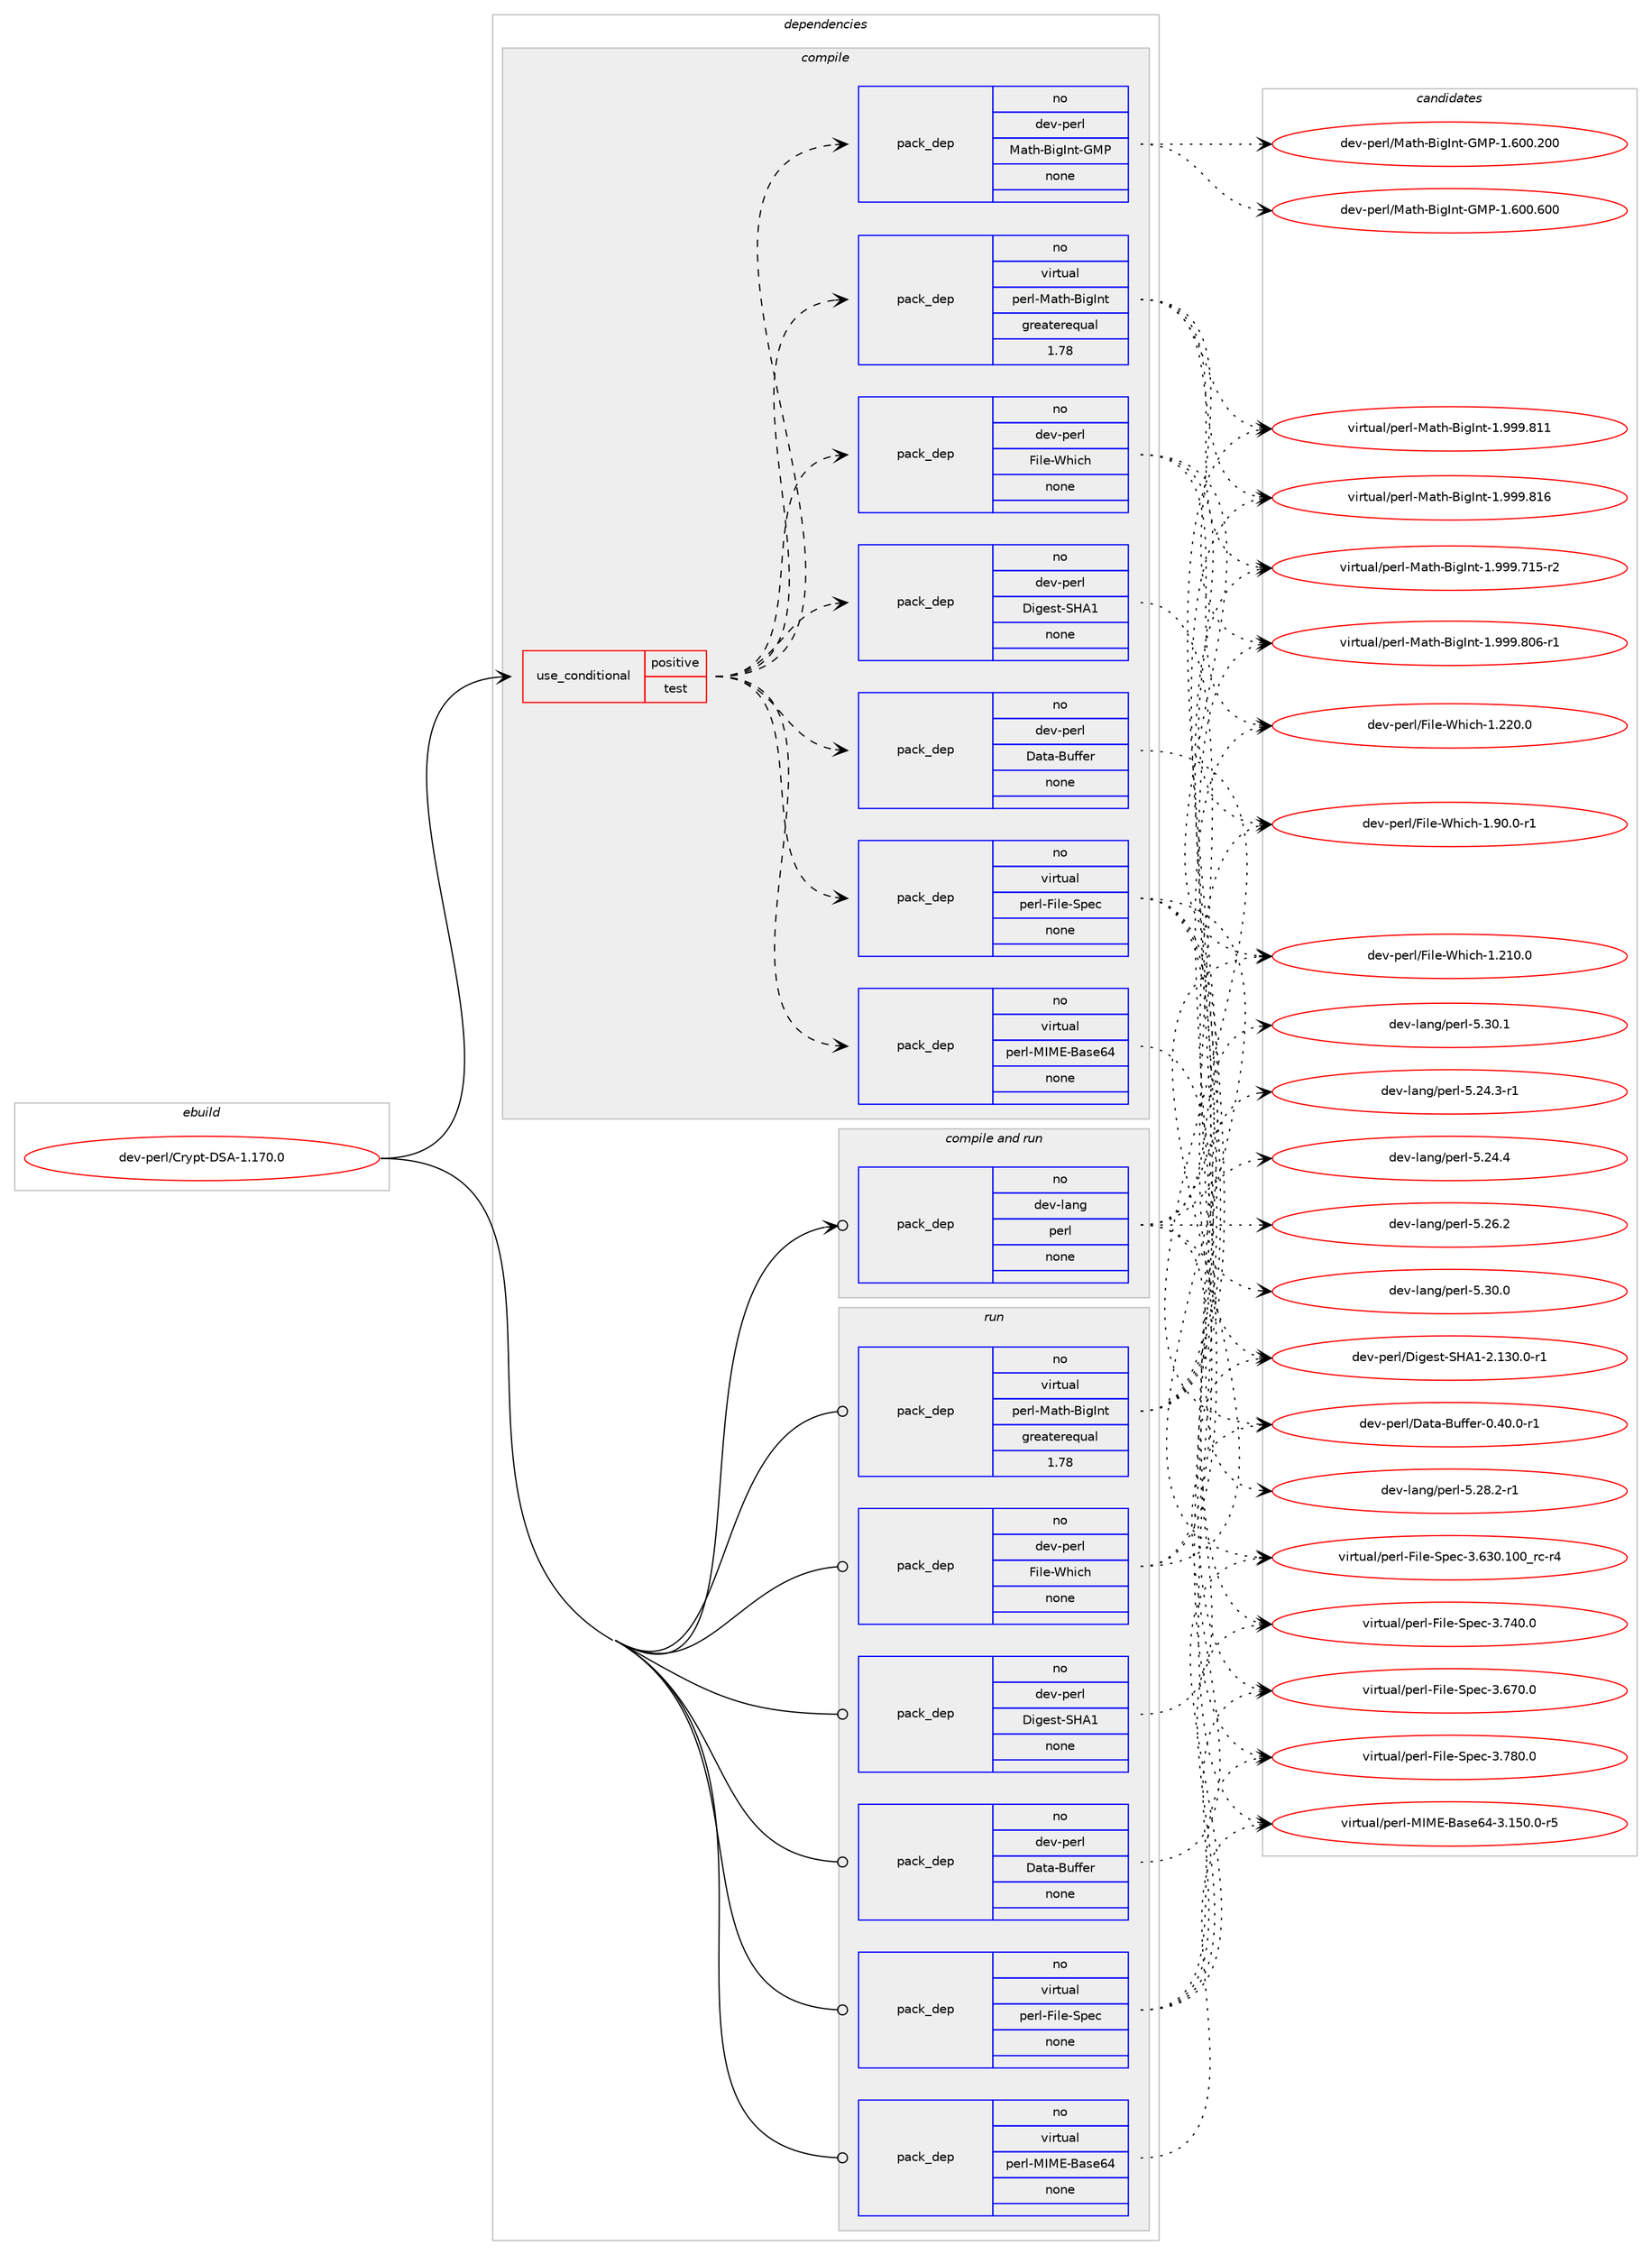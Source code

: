 digraph prolog {

# *************
# Graph options
# *************

newrank=true;
concentrate=true;
compound=true;
graph [rankdir=LR,fontname=Helvetica,fontsize=10,ranksep=1.5];#, ranksep=2.5, nodesep=0.2];
edge  [arrowhead=vee];
node  [fontname=Helvetica,fontsize=10];

# **********
# The ebuild
# **********

subgraph cluster_leftcol {
color=gray;
rank=same;
label=<<i>ebuild</i>>;
id [label="dev-perl/Crypt-DSA-1.170.0", color=red, width=4, href="../dev-perl/Crypt-DSA-1.170.0.svg"];
}

# ****************
# The dependencies
# ****************

subgraph cluster_midcol {
color=gray;
label=<<i>dependencies</i>>;
subgraph cluster_compile {
fillcolor="#eeeeee";
style=filled;
label=<<i>compile</i>>;
subgraph cond133397 {
dependency575177 [label=<<TABLE BORDER="0" CELLBORDER="1" CELLSPACING="0" CELLPADDING="4"><TR><TD ROWSPAN="3" CELLPADDING="10">use_conditional</TD></TR><TR><TD>positive</TD></TR><TR><TD>test</TD></TR></TABLE>>, shape=none, color=red];
subgraph pack430139 {
dependency575178 [label=<<TABLE BORDER="0" CELLBORDER="1" CELLSPACING="0" CELLPADDING="4" WIDTH="220"><TR><TD ROWSPAN="6" CELLPADDING="30">pack_dep</TD></TR><TR><TD WIDTH="110">no</TD></TR><TR><TD>dev-perl</TD></TR><TR><TD>Data-Buffer</TD></TR><TR><TD>none</TD></TR><TR><TD></TD></TR></TABLE>>, shape=none, color=blue];
}
dependency575177:e -> dependency575178:w [weight=20,style="dashed",arrowhead="vee"];
subgraph pack430140 {
dependency575179 [label=<<TABLE BORDER="0" CELLBORDER="1" CELLSPACING="0" CELLPADDING="4" WIDTH="220"><TR><TD ROWSPAN="6" CELLPADDING="30">pack_dep</TD></TR><TR><TD WIDTH="110">no</TD></TR><TR><TD>dev-perl</TD></TR><TR><TD>Digest-SHA1</TD></TR><TR><TD>none</TD></TR><TR><TD></TD></TR></TABLE>>, shape=none, color=blue];
}
dependency575177:e -> dependency575179:w [weight=20,style="dashed",arrowhead="vee"];
subgraph pack430141 {
dependency575180 [label=<<TABLE BORDER="0" CELLBORDER="1" CELLSPACING="0" CELLPADDING="4" WIDTH="220"><TR><TD ROWSPAN="6" CELLPADDING="30">pack_dep</TD></TR><TR><TD WIDTH="110">no</TD></TR><TR><TD>virtual</TD></TR><TR><TD>perl-File-Spec</TD></TR><TR><TD>none</TD></TR><TR><TD></TD></TR></TABLE>>, shape=none, color=blue];
}
dependency575177:e -> dependency575180:w [weight=20,style="dashed",arrowhead="vee"];
subgraph pack430142 {
dependency575181 [label=<<TABLE BORDER="0" CELLBORDER="1" CELLSPACING="0" CELLPADDING="4" WIDTH="220"><TR><TD ROWSPAN="6" CELLPADDING="30">pack_dep</TD></TR><TR><TD WIDTH="110">no</TD></TR><TR><TD>dev-perl</TD></TR><TR><TD>File-Which</TD></TR><TR><TD>none</TD></TR><TR><TD></TD></TR></TABLE>>, shape=none, color=blue];
}
dependency575177:e -> dependency575181:w [weight=20,style="dashed",arrowhead="vee"];
subgraph pack430143 {
dependency575182 [label=<<TABLE BORDER="0" CELLBORDER="1" CELLSPACING="0" CELLPADDING="4" WIDTH="220"><TR><TD ROWSPAN="6" CELLPADDING="30">pack_dep</TD></TR><TR><TD WIDTH="110">no</TD></TR><TR><TD>virtual</TD></TR><TR><TD>perl-MIME-Base64</TD></TR><TR><TD>none</TD></TR><TR><TD></TD></TR></TABLE>>, shape=none, color=blue];
}
dependency575177:e -> dependency575182:w [weight=20,style="dashed",arrowhead="vee"];
subgraph pack430144 {
dependency575183 [label=<<TABLE BORDER="0" CELLBORDER="1" CELLSPACING="0" CELLPADDING="4" WIDTH="220"><TR><TD ROWSPAN="6" CELLPADDING="30">pack_dep</TD></TR><TR><TD WIDTH="110">no</TD></TR><TR><TD>virtual</TD></TR><TR><TD>perl-Math-BigInt</TD></TR><TR><TD>greaterequal</TD></TR><TR><TD>1.78</TD></TR></TABLE>>, shape=none, color=blue];
}
dependency575177:e -> dependency575183:w [weight=20,style="dashed",arrowhead="vee"];
subgraph pack430145 {
dependency575184 [label=<<TABLE BORDER="0" CELLBORDER="1" CELLSPACING="0" CELLPADDING="4" WIDTH="220"><TR><TD ROWSPAN="6" CELLPADDING="30">pack_dep</TD></TR><TR><TD WIDTH="110">no</TD></TR><TR><TD>dev-perl</TD></TR><TR><TD>Math-BigInt-GMP</TD></TR><TR><TD>none</TD></TR><TR><TD></TD></TR></TABLE>>, shape=none, color=blue];
}
dependency575177:e -> dependency575184:w [weight=20,style="dashed",arrowhead="vee"];
}
id:e -> dependency575177:w [weight=20,style="solid",arrowhead="vee"];
}
subgraph cluster_compileandrun {
fillcolor="#eeeeee";
style=filled;
label=<<i>compile and run</i>>;
subgraph pack430146 {
dependency575185 [label=<<TABLE BORDER="0" CELLBORDER="1" CELLSPACING="0" CELLPADDING="4" WIDTH="220"><TR><TD ROWSPAN="6" CELLPADDING="30">pack_dep</TD></TR><TR><TD WIDTH="110">no</TD></TR><TR><TD>dev-lang</TD></TR><TR><TD>perl</TD></TR><TR><TD>none</TD></TR><TR><TD></TD></TR></TABLE>>, shape=none, color=blue];
}
id:e -> dependency575185:w [weight=20,style="solid",arrowhead="odotvee"];
}
subgraph cluster_run {
fillcolor="#eeeeee";
style=filled;
label=<<i>run</i>>;
subgraph pack430147 {
dependency575186 [label=<<TABLE BORDER="0" CELLBORDER="1" CELLSPACING="0" CELLPADDING="4" WIDTH="220"><TR><TD ROWSPAN="6" CELLPADDING="30">pack_dep</TD></TR><TR><TD WIDTH="110">no</TD></TR><TR><TD>dev-perl</TD></TR><TR><TD>Data-Buffer</TD></TR><TR><TD>none</TD></TR><TR><TD></TD></TR></TABLE>>, shape=none, color=blue];
}
id:e -> dependency575186:w [weight=20,style="solid",arrowhead="odot"];
subgraph pack430148 {
dependency575187 [label=<<TABLE BORDER="0" CELLBORDER="1" CELLSPACING="0" CELLPADDING="4" WIDTH="220"><TR><TD ROWSPAN="6" CELLPADDING="30">pack_dep</TD></TR><TR><TD WIDTH="110">no</TD></TR><TR><TD>dev-perl</TD></TR><TR><TD>Digest-SHA1</TD></TR><TR><TD>none</TD></TR><TR><TD></TD></TR></TABLE>>, shape=none, color=blue];
}
id:e -> dependency575187:w [weight=20,style="solid",arrowhead="odot"];
subgraph pack430149 {
dependency575188 [label=<<TABLE BORDER="0" CELLBORDER="1" CELLSPACING="0" CELLPADDING="4" WIDTH="220"><TR><TD ROWSPAN="6" CELLPADDING="30">pack_dep</TD></TR><TR><TD WIDTH="110">no</TD></TR><TR><TD>dev-perl</TD></TR><TR><TD>File-Which</TD></TR><TR><TD>none</TD></TR><TR><TD></TD></TR></TABLE>>, shape=none, color=blue];
}
id:e -> dependency575188:w [weight=20,style="solid",arrowhead="odot"];
subgraph pack430150 {
dependency575189 [label=<<TABLE BORDER="0" CELLBORDER="1" CELLSPACING="0" CELLPADDING="4" WIDTH="220"><TR><TD ROWSPAN="6" CELLPADDING="30">pack_dep</TD></TR><TR><TD WIDTH="110">no</TD></TR><TR><TD>virtual</TD></TR><TR><TD>perl-File-Spec</TD></TR><TR><TD>none</TD></TR><TR><TD></TD></TR></TABLE>>, shape=none, color=blue];
}
id:e -> dependency575189:w [weight=20,style="solid",arrowhead="odot"];
subgraph pack430151 {
dependency575190 [label=<<TABLE BORDER="0" CELLBORDER="1" CELLSPACING="0" CELLPADDING="4" WIDTH="220"><TR><TD ROWSPAN="6" CELLPADDING="30">pack_dep</TD></TR><TR><TD WIDTH="110">no</TD></TR><TR><TD>virtual</TD></TR><TR><TD>perl-MIME-Base64</TD></TR><TR><TD>none</TD></TR><TR><TD></TD></TR></TABLE>>, shape=none, color=blue];
}
id:e -> dependency575190:w [weight=20,style="solid",arrowhead="odot"];
subgraph pack430152 {
dependency575191 [label=<<TABLE BORDER="0" CELLBORDER="1" CELLSPACING="0" CELLPADDING="4" WIDTH="220"><TR><TD ROWSPAN="6" CELLPADDING="30">pack_dep</TD></TR><TR><TD WIDTH="110">no</TD></TR><TR><TD>virtual</TD></TR><TR><TD>perl-Math-BigInt</TD></TR><TR><TD>greaterequal</TD></TR><TR><TD>1.78</TD></TR></TABLE>>, shape=none, color=blue];
}
id:e -> dependency575191:w [weight=20,style="solid",arrowhead="odot"];
}
}

# **************
# The candidates
# **************

subgraph cluster_choices {
rank=same;
color=gray;
label=<<i>candidates</i>>;

subgraph choice430139 {
color=black;
nodesep=1;
choice10010111845112101114108476897116974566117102102101114454846524846484511449 [label="dev-perl/Data-Buffer-0.40.0-r1", color=red, width=4,href="../dev-perl/Data-Buffer-0.40.0-r1.svg"];
dependency575178:e -> choice10010111845112101114108476897116974566117102102101114454846524846484511449:w [style=dotted,weight="100"];
}
subgraph choice430140 {
color=black;
nodesep=1;
choice100101118451121011141084768105103101115116458372654945504649514846484511449 [label="dev-perl/Digest-SHA1-2.130.0-r1", color=red, width=4,href="../dev-perl/Digest-SHA1-2.130.0-r1.svg"];
dependency575179:e -> choice100101118451121011141084768105103101115116458372654945504649514846484511449:w [style=dotted,weight="100"];
}
subgraph choice430141 {
color=black;
nodesep=1;
choice118105114116117971084711210111410845701051081014583112101994551465451484649484895114994511452 [label="virtual/perl-File-Spec-3.630.100_rc-r4", color=red, width=4,href="../virtual/perl-File-Spec-3.630.100_rc-r4.svg"];
choice118105114116117971084711210111410845701051081014583112101994551465455484648 [label="virtual/perl-File-Spec-3.670.0", color=red, width=4,href="../virtual/perl-File-Spec-3.670.0.svg"];
choice118105114116117971084711210111410845701051081014583112101994551465552484648 [label="virtual/perl-File-Spec-3.740.0", color=red, width=4,href="../virtual/perl-File-Spec-3.740.0.svg"];
choice118105114116117971084711210111410845701051081014583112101994551465556484648 [label="virtual/perl-File-Spec-3.780.0", color=red, width=4,href="../virtual/perl-File-Spec-3.780.0.svg"];
dependency575180:e -> choice118105114116117971084711210111410845701051081014583112101994551465451484649484895114994511452:w [style=dotted,weight="100"];
dependency575180:e -> choice118105114116117971084711210111410845701051081014583112101994551465455484648:w [style=dotted,weight="100"];
dependency575180:e -> choice118105114116117971084711210111410845701051081014583112101994551465552484648:w [style=dotted,weight="100"];
dependency575180:e -> choice118105114116117971084711210111410845701051081014583112101994551465556484648:w [style=dotted,weight="100"];
}
subgraph choice430142 {
color=black;
nodesep=1;
choice1001011184511210111410847701051081014587104105991044549465049484648 [label="dev-perl/File-Which-1.210.0", color=red, width=4,href="../dev-perl/File-Which-1.210.0.svg"];
choice1001011184511210111410847701051081014587104105991044549465050484648 [label="dev-perl/File-Which-1.220.0", color=red, width=4,href="../dev-perl/File-Which-1.220.0.svg"];
choice100101118451121011141084770105108101458710410599104454946574846484511449 [label="dev-perl/File-Which-1.90.0-r1", color=red, width=4,href="../dev-perl/File-Which-1.90.0-r1.svg"];
dependency575181:e -> choice1001011184511210111410847701051081014587104105991044549465049484648:w [style=dotted,weight="100"];
dependency575181:e -> choice1001011184511210111410847701051081014587104105991044549465050484648:w [style=dotted,weight="100"];
dependency575181:e -> choice100101118451121011141084770105108101458710410599104454946574846484511449:w [style=dotted,weight="100"];
}
subgraph choice430143 {
color=black;
nodesep=1;
choice11810511411611797108471121011141084577737769456697115101545245514649534846484511453 [label="virtual/perl-MIME-Base64-3.150.0-r5", color=red, width=4,href="../virtual/perl-MIME-Base64-3.150.0-r5.svg"];
dependency575182:e -> choice11810511411611797108471121011141084577737769456697115101545245514649534846484511453:w [style=dotted,weight="100"];
}
subgraph choice430144 {
color=black;
nodesep=1;
choice1181051141161179710847112101114108457797116104456610510373110116454946575757465549534511450 [label="virtual/perl-Math-BigInt-1.999.715-r2", color=red, width=4,href="../virtual/perl-Math-BigInt-1.999.715-r2.svg"];
choice1181051141161179710847112101114108457797116104456610510373110116454946575757465648544511449 [label="virtual/perl-Math-BigInt-1.999.806-r1", color=red, width=4,href="../virtual/perl-Math-BigInt-1.999.806-r1.svg"];
choice118105114116117971084711210111410845779711610445661051037311011645494657575746564949 [label="virtual/perl-Math-BigInt-1.999.811", color=red, width=4,href="../virtual/perl-Math-BigInt-1.999.811.svg"];
choice118105114116117971084711210111410845779711610445661051037311011645494657575746564954 [label="virtual/perl-Math-BigInt-1.999.816", color=red, width=4,href="../virtual/perl-Math-BigInt-1.999.816.svg"];
dependency575183:e -> choice1181051141161179710847112101114108457797116104456610510373110116454946575757465549534511450:w [style=dotted,weight="100"];
dependency575183:e -> choice1181051141161179710847112101114108457797116104456610510373110116454946575757465648544511449:w [style=dotted,weight="100"];
dependency575183:e -> choice118105114116117971084711210111410845779711610445661051037311011645494657575746564949:w [style=dotted,weight="100"];
dependency575183:e -> choice118105114116117971084711210111410845779711610445661051037311011645494657575746564954:w [style=dotted,weight="100"];
}
subgraph choice430145 {
color=black;
nodesep=1;
choice100101118451121011141084777971161044566105103731101164571778045494654484846504848 [label="dev-perl/Math-BigInt-GMP-1.600.200", color=red, width=4,href="../dev-perl/Math-BigInt-GMP-1.600.200.svg"];
choice100101118451121011141084777971161044566105103731101164571778045494654484846544848 [label="dev-perl/Math-BigInt-GMP-1.600.600", color=red, width=4,href="../dev-perl/Math-BigInt-GMP-1.600.600.svg"];
dependency575184:e -> choice100101118451121011141084777971161044566105103731101164571778045494654484846504848:w [style=dotted,weight="100"];
dependency575184:e -> choice100101118451121011141084777971161044566105103731101164571778045494654484846544848:w [style=dotted,weight="100"];
}
subgraph choice430146 {
color=black;
nodesep=1;
choice100101118451089711010347112101114108455346505246514511449 [label="dev-lang/perl-5.24.3-r1", color=red, width=4,href="../dev-lang/perl-5.24.3-r1.svg"];
choice10010111845108971101034711210111410845534650524652 [label="dev-lang/perl-5.24.4", color=red, width=4,href="../dev-lang/perl-5.24.4.svg"];
choice10010111845108971101034711210111410845534650544650 [label="dev-lang/perl-5.26.2", color=red, width=4,href="../dev-lang/perl-5.26.2.svg"];
choice100101118451089711010347112101114108455346505646504511449 [label="dev-lang/perl-5.28.2-r1", color=red, width=4,href="../dev-lang/perl-5.28.2-r1.svg"];
choice10010111845108971101034711210111410845534651484648 [label="dev-lang/perl-5.30.0", color=red, width=4,href="../dev-lang/perl-5.30.0.svg"];
choice10010111845108971101034711210111410845534651484649 [label="dev-lang/perl-5.30.1", color=red, width=4,href="../dev-lang/perl-5.30.1.svg"];
dependency575185:e -> choice100101118451089711010347112101114108455346505246514511449:w [style=dotted,weight="100"];
dependency575185:e -> choice10010111845108971101034711210111410845534650524652:w [style=dotted,weight="100"];
dependency575185:e -> choice10010111845108971101034711210111410845534650544650:w [style=dotted,weight="100"];
dependency575185:e -> choice100101118451089711010347112101114108455346505646504511449:w [style=dotted,weight="100"];
dependency575185:e -> choice10010111845108971101034711210111410845534651484648:w [style=dotted,weight="100"];
dependency575185:e -> choice10010111845108971101034711210111410845534651484649:w [style=dotted,weight="100"];
}
subgraph choice430147 {
color=black;
nodesep=1;
choice10010111845112101114108476897116974566117102102101114454846524846484511449 [label="dev-perl/Data-Buffer-0.40.0-r1", color=red, width=4,href="../dev-perl/Data-Buffer-0.40.0-r1.svg"];
dependency575186:e -> choice10010111845112101114108476897116974566117102102101114454846524846484511449:w [style=dotted,weight="100"];
}
subgraph choice430148 {
color=black;
nodesep=1;
choice100101118451121011141084768105103101115116458372654945504649514846484511449 [label="dev-perl/Digest-SHA1-2.130.0-r1", color=red, width=4,href="../dev-perl/Digest-SHA1-2.130.0-r1.svg"];
dependency575187:e -> choice100101118451121011141084768105103101115116458372654945504649514846484511449:w [style=dotted,weight="100"];
}
subgraph choice430149 {
color=black;
nodesep=1;
choice1001011184511210111410847701051081014587104105991044549465049484648 [label="dev-perl/File-Which-1.210.0", color=red, width=4,href="../dev-perl/File-Which-1.210.0.svg"];
choice1001011184511210111410847701051081014587104105991044549465050484648 [label="dev-perl/File-Which-1.220.0", color=red, width=4,href="../dev-perl/File-Which-1.220.0.svg"];
choice100101118451121011141084770105108101458710410599104454946574846484511449 [label="dev-perl/File-Which-1.90.0-r1", color=red, width=4,href="../dev-perl/File-Which-1.90.0-r1.svg"];
dependency575188:e -> choice1001011184511210111410847701051081014587104105991044549465049484648:w [style=dotted,weight="100"];
dependency575188:e -> choice1001011184511210111410847701051081014587104105991044549465050484648:w [style=dotted,weight="100"];
dependency575188:e -> choice100101118451121011141084770105108101458710410599104454946574846484511449:w [style=dotted,weight="100"];
}
subgraph choice430150 {
color=black;
nodesep=1;
choice118105114116117971084711210111410845701051081014583112101994551465451484649484895114994511452 [label="virtual/perl-File-Spec-3.630.100_rc-r4", color=red, width=4,href="../virtual/perl-File-Spec-3.630.100_rc-r4.svg"];
choice118105114116117971084711210111410845701051081014583112101994551465455484648 [label="virtual/perl-File-Spec-3.670.0", color=red, width=4,href="../virtual/perl-File-Spec-3.670.0.svg"];
choice118105114116117971084711210111410845701051081014583112101994551465552484648 [label="virtual/perl-File-Spec-3.740.0", color=red, width=4,href="../virtual/perl-File-Spec-3.740.0.svg"];
choice118105114116117971084711210111410845701051081014583112101994551465556484648 [label="virtual/perl-File-Spec-3.780.0", color=red, width=4,href="../virtual/perl-File-Spec-3.780.0.svg"];
dependency575189:e -> choice118105114116117971084711210111410845701051081014583112101994551465451484649484895114994511452:w [style=dotted,weight="100"];
dependency575189:e -> choice118105114116117971084711210111410845701051081014583112101994551465455484648:w [style=dotted,weight="100"];
dependency575189:e -> choice118105114116117971084711210111410845701051081014583112101994551465552484648:w [style=dotted,weight="100"];
dependency575189:e -> choice118105114116117971084711210111410845701051081014583112101994551465556484648:w [style=dotted,weight="100"];
}
subgraph choice430151 {
color=black;
nodesep=1;
choice11810511411611797108471121011141084577737769456697115101545245514649534846484511453 [label="virtual/perl-MIME-Base64-3.150.0-r5", color=red, width=4,href="../virtual/perl-MIME-Base64-3.150.0-r5.svg"];
dependency575190:e -> choice11810511411611797108471121011141084577737769456697115101545245514649534846484511453:w [style=dotted,weight="100"];
}
subgraph choice430152 {
color=black;
nodesep=1;
choice1181051141161179710847112101114108457797116104456610510373110116454946575757465549534511450 [label="virtual/perl-Math-BigInt-1.999.715-r2", color=red, width=4,href="../virtual/perl-Math-BigInt-1.999.715-r2.svg"];
choice1181051141161179710847112101114108457797116104456610510373110116454946575757465648544511449 [label="virtual/perl-Math-BigInt-1.999.806-r1", color=red, width=4,href="../virtual/perl-Math-BigInt-1.999.806-r1.svg"];
choice118105114116117971084711210111410845779711610445661051037311011645494657575746564949 [label="virtual/perl-Math-BigInt-1.999.811", color=red, width=4,href="../virtual/perl-Math-BigInt-1.999.811.svg"];
choice118105114116117971084711210111410845779711610445661051037311011645494657575746564954 [label="virtual/perl-Math-BigInt-1.999.816", color=red, width=4,href="../virtual/perl-Math-BigInt-1.999.816.svg"];
dependency575191:e -> choice1181051141161179710847112101114108457797116104456610510373110116454946575757465549534511450:w [style=dotted,weight="100"];
dependency575191:e -> choice1181051141161179710847112101114108457797116104456610510373110116454946575757465648544511449:w [style=dotted,weight="100"];
dependency575191:e -> choice118105114116117971084711210111410845779711610445661051037311011645494657575746564949:w [style=dotted,weight="100"];
dependency575191:e -> choice118105114116117971084711210111410845779711610445661051037311011645494657575746564954:w [style=dotted,weight="100"];
}
}

}
